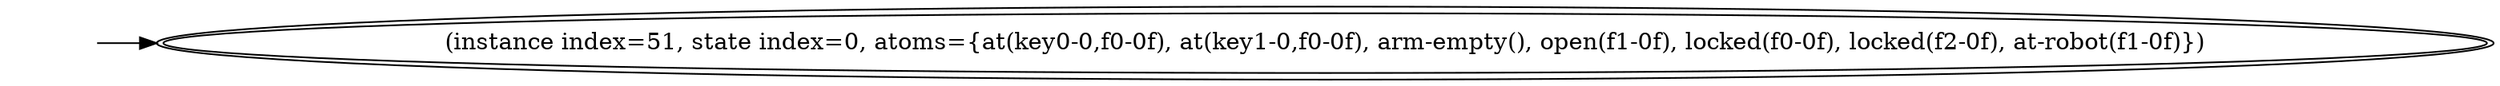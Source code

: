 digraph {
rankdir="LR"
s0[peripheries=2,label="(instance index=51, state index=0, atoms={at(key0-0,f0-0f), at(key1-0,f0-0f), arm-empty(), open(f1-0f), locked(f0-0f), locked(f2-0f), at-robot(f1-0f)})"]
Dangling [ label = "", style = invis ]
{ rank = same; Dangling }
Dangling -> s0
{ rank = same; s0}
{
}
}

